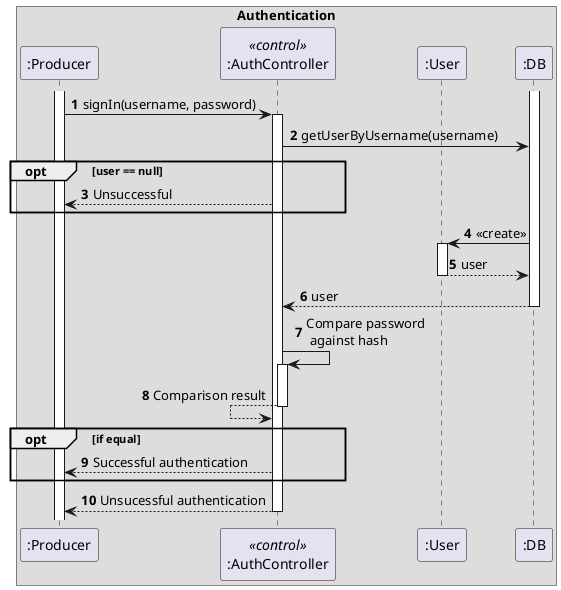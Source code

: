 @startuml
' https://plantuml.com/sequence-diagram

autonumber

box "Authentication"
    participant ":Producer" as producer
    participant ":AuthController" as authController <<control>>
    participant ":User" as user
    participant ":DB" as db
end box

activate producer
producer -> authController : signIn(username, password)
activate authController
authController -> db : getUserByUsername(username)

opt user == null
producer <-- authController : Unsuccessful
end

activate db
db -> user : <<create>>
activate user
db <-- user : user
deactivate user
authController <-- db : user
deactivate db

authController -> authController : Compare password\n against hash
activate authController
authController <-- authController : Comparison result
deactivate authController

opt if equal
authController --> producer : Successful authentication
end
producer <-- authController : Unsucessful authentication
deactivate authController

@enduml
